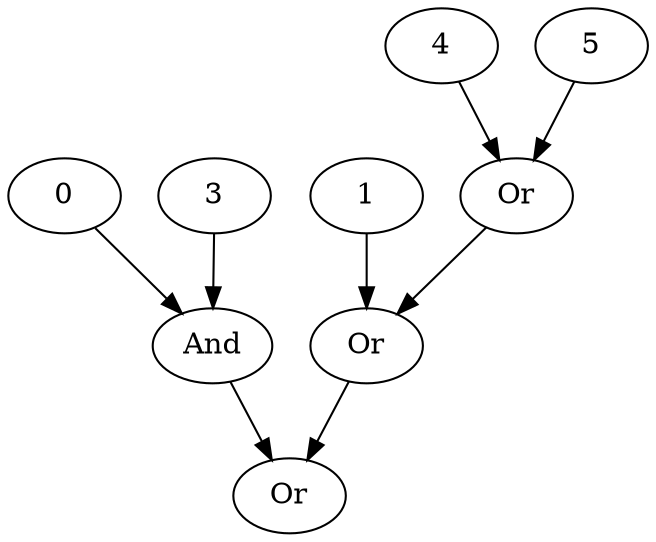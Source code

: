 #@author: Juan Luengo
digraph {
0 [operator="BE",name="1",distribution="Attacker",probability="1.0",uncertainty="0.0",probabilitydelta="0.0"cost="55.0",cost_uncertainty="0.058421881006212324",cost_probabilitydelta="0.05"delay="53.0",delay_uncertainty="0.061569712920534786",delay_probabilitydelta="0.05",canberoot="1",comment="1",xpos="0",ypos="0"];
1 [operator="BE",name="1",distribution="Attacker",probability="1.0",uncertainty="0.0",probabilitydelta="0.0"cost="55.0",cost_uncertainty="0.058421881006212324",cost_probabilitydelta="0.05"delay="53.0",delay_uncertainty="0.061569712920534786",delay_probabilitydelta="0.05",canberoot="1",comment="1",xpos="0",ypos="0"];
2 [operator="OR",label="Or",canberoot="1",comment="40",xpos="0",ypos="0"];
3 [operator="BE",name="1",distribution="Attacker",probability="1.0",uncertainty="0.0",probabilitydelta="0.0"cost="55.0",cost_uncertainty="0.058421881006212324",cost_probabilitydelta="0.05"delay="53.0",delay_uncertainty="0.061569712920534786",delay_probabilitydelta="0.05",canberoot="1",comment="1",xpos="0",ypos="0"];
4 [operator="BE",name="1",distribution="Attacker",probability="1.0",uncertainty="0.0",probabilitydelta="0.0"cost="55.0",cost_uncertainty="0.058421881006212324",cost_probabilitydelta="0.05"delay="53.0",delay_uncertainty="0.061569712920534786",delay_probabilitydelta="0.05",canberoot="1",comment="1",xpos="0",ypos="0"];
5 [operator="BE",name="1",distribution="Attacker",probability="1.0",uncertainty="0.0",probabilitydelta="0.0"cost="55.0",cost_uncertainty="0.058421881006212324",cost_probabilitydelta="0.05"delay="53.0",delay_uncertainty="0.061569712920534786",delay_probabilitydelta="0.05",canberoot="1",comment="1",xpos="0",ypos="0"];
6 [operator="OR",label="Or",canberoot="1",comment="40",xpos="0",ypos="0"];
7 [operator="AND",label="And",canberoot="1",comment="40",xpos="0",ypos="0"];
8 [operator="OR",label="Or",canberoot="1",comment="40",xpos="0",ypos="0"];


0->7;
1->2;
2->8;
3->7;
4->6;
5->6;
6->2;
7->8;
}
